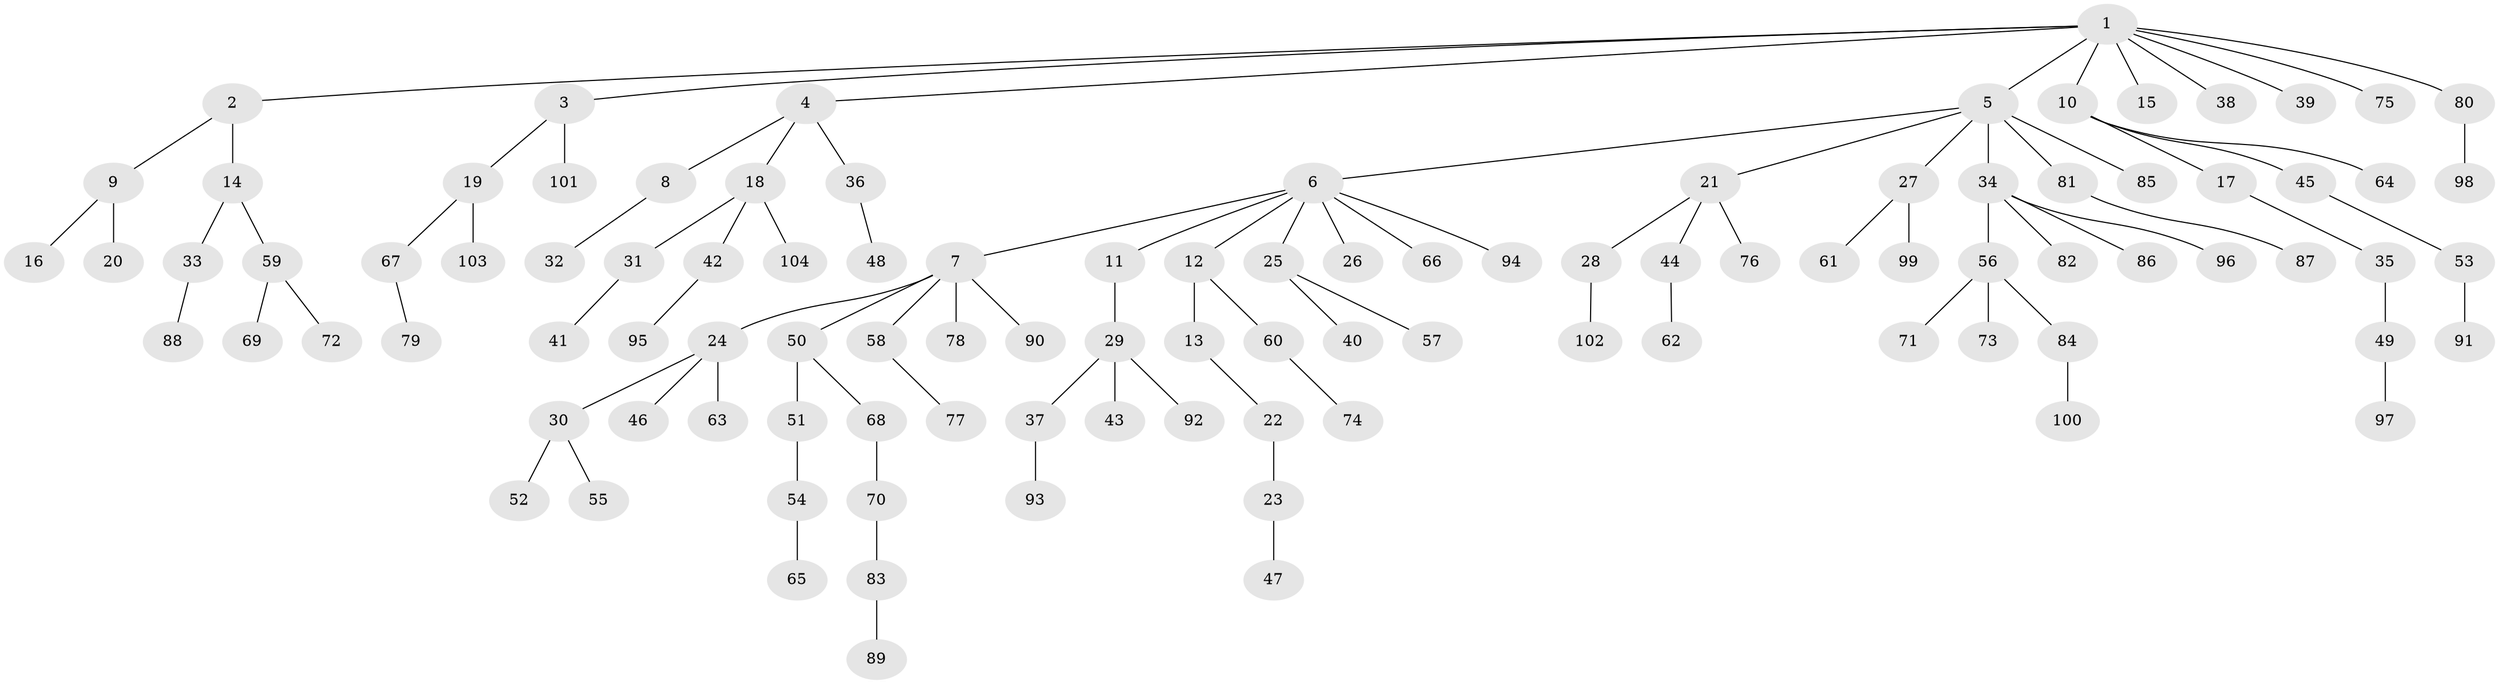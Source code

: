 // coarse degree distribution, {11: 0.013157894736842105, 4: 0.07894736842105263, 9: 0.013157894736842105, 7: 0.013157894736842105, 6: 0.013157894736842105, 2: 0.17105263157894737, 3: 0.09210526315789473, 1: 0.6052631578947368}
// Generated by graph-tools (version 1.1) at 2025/52/02/27/25 19:52:11]
// undirected, 104 vertices, 103 edges
graph export_dot {
graph [start="1"]
  node [color=gray90,style=filled];
  1;
  2;
  3;
  4;
  5;
  6;
  7;
  8;
  9;
  10;
  11;
  12;
  13;
  14;
  15;
  16;
  17;
  18;
  19;
  20;
  21;
  22;
  23;
  24;
  25;
  26;
  27;
  28;
  29;
  30;
  31;
  32;
  33;
  34;
  35;
  36;
  37;
  38;
  39;
  40;
  41;
  42;
  43;
  44;
  45;
  46;
  47;
  48;
  49;
  50;
  51;
  52;
  53;
  54;
  55;
  56;
  57;
  58;
  59;
  60;
  61;
  62;
  63;
  64;
  65;
  66;
  67;
  68;
  69;
  70;
  71;
  72;
  73;
  74;
  75;
  76;
  77;
  78;
  79;
  80;
  81;
  82;
  83;
  84;
  85;
  86;
  87;
  88;
  89;
  90;
  91;
  92;
  93;
  94;
  95;
  96;
  97;
  98;
  99;
  100;
  101;
  102;
  103;
  104;
  1 -- 2;
  1 -- 3;
  1 -- 4;
  1 -- 5;
  1 -- 10;
  1 -- 15;
  1 -- 38;
  1 -- 39;
  1 -- 75;
  1 -- 80;
  2 -- 9;
  2 -- 14;
  3 -- 19;
  3 -- 101;
  4 -- 8;
  4 -- 18;
  4 -- 36;
  5 -- 6;
  5 -- 21;
  5 -- 27;
  5 -- 34;
  5 -- 81;
  5 -- 85;
  6 -- 7;
  6 -- 11;
  6 -- 12;
  6 -- 25;
  6 -- 26;
  6 -- 66;
  6 -- 94;
  7 -- 24;
  7 -- 50;
  7 -- 58;
  7 -- 78;
  7 -- 90;
  8 -- 32;
  9 -- 16;
  9 -- 20;
  10 -- 17;
  10 -- 45;
  10 -- 64;
  11 -- 29;
  12 -- 13;
  12 -- 60;
  13 -- 22;
  14 -- 33;
  14 -- 59;
  17 -- 35;
  18 -- 31;
  18 -- 42;
  18 -- 104;
  19 -- 67;
  19 -- 103;
  21 -- 28;
  21 -- 44;
  21 -- 76;
  22 -- 23;
  23 -- 47;
  24 -- 30;
  24 -- 46;
  24 -- 63;
  25 -- 40;
  25 -- 57;
  27 -- 61;
  27 -- 99;
  28 -- 102;
  29 -- 37;
  29 -- 43;
  29 -- 92;
  30 -- 52;
  30 -- 55;
  31 -- 41;
  33 -- 88;
  34 -- 56;
  34 -- 82;
  34 -- 86;
  34 -- 96;
  35 -- 49;
  36 -- 48;
  37 -- 93;
  42 -- 95;
  44 -- 62;
  45 -- 53;
  49 -- 97;
  50 -- 51;
  50 -- 68;
  51 -- 54;
  53 -- 91;
  54 -- 65;
  56 -- 71;
  56 -- 73;
  56 -- 84;
  58 -- 77;
  59 -- 69;
  59 -- 72;
  60 -- 74;
  67 -- 79;
  68 -- 70;
  70 -- 83;
  80 -- 98;
  81 -- 87;
  83 -- 89;
  84 -- 100;
}
